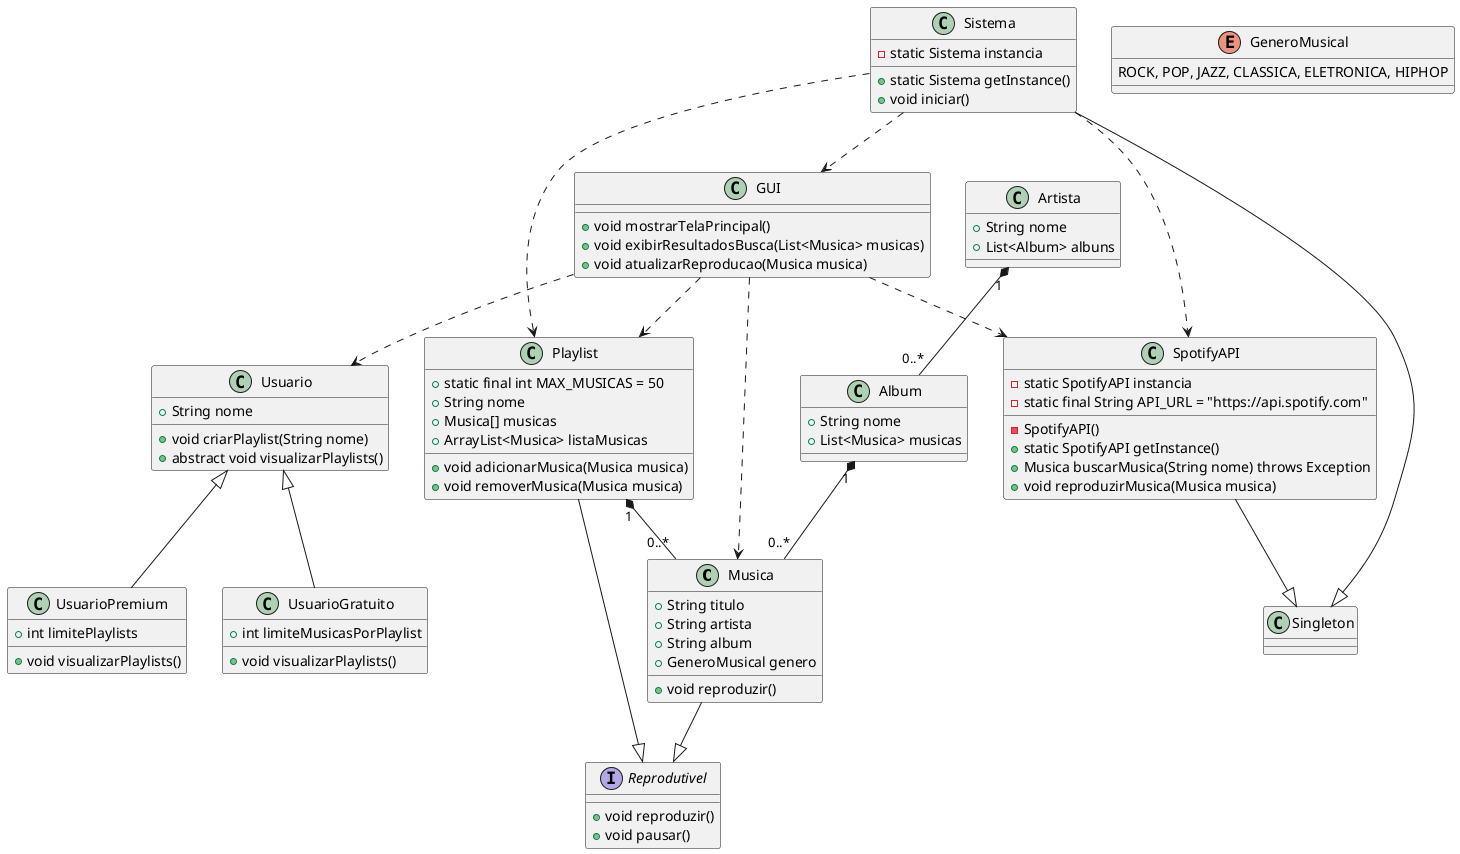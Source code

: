 @startuml
' Definição das classes principais
class Musica {
    +String titulo
    +String artista
    +String album
    +GeneroMusical genero
    +void reproduzir()
}

class Playlist {
    +static final int MAX_MUSICAS = 50
    +String nome
    +Musica[] musicas
    +ArrayList<Musica> listaMusicas
    +void adicionarMusica(Musica musica)
    +void removerMusica(Musica musica)
}

class Artista {
    +String nome
    +List<Album> albuns
}

class Album {
    +String nome
    +List<Musica> musicas
}

class SpotifyAPI {
    -static SpotifyAPI instancia
    -static final String API_URL = "https://api.spotify.com"
    -SpotifyAPI()
    +static SpotifyAPI getInstance()
    +Musica buscarMusica(String nome) throws Exception
    +void reproduzirMusica(Musica musica)
}

class GUI {
    +void mostrarTelaPrincipal()
    +void exibirResultadosBusca(List<Musica> musicas)
    +void atualizarReproducao(Musica musica)
}

class Sistema {
    -static Sistema instancia
    +static Sistema getInstance()
    +void iniciar()
}

interface Reprodutivel {
    +void reproduzir()
    +void pausar()
}

class Usuario {
    +String nome
    +void criarPlaylist(String nome)
    +abstract void visualizarPlaylists()
}

class UsuarioPremium {
    +int limitePlaylists
    +void visualizarPlaylists()
}

class UsuarioGratuito {
    +int limiteMusicasPorPlaylist
    +void visualizarPlaylists()
}

enum GeneroMusical {
    ROCK, POP, JAZZ, CLASSICA, ELETRONICA, HIPHOP
}

' Relacionamentos entre as classes
Playlist "1" *-- "0..*" Musica
Artista "1" *-- "0..*" Album
Album "1" *-- "0..*" Musica

SpotifyAPI --|> Singleton
Sistema --|> Singleton

Musica --|> Reprodutivel
Playlist --|> Reprodutivel

Usuario <|-- UsuarioPremium
Usuario <|-- UsuarioGratuito

GUI ..> SpotifyAPI
GUI ..> Playlist
GUI ..> Musica
GUI ..> Usuario

Sistema ..> SpotifyAPI
Sistema ..> GUI
Sistema ..> Playlist

@enduml
